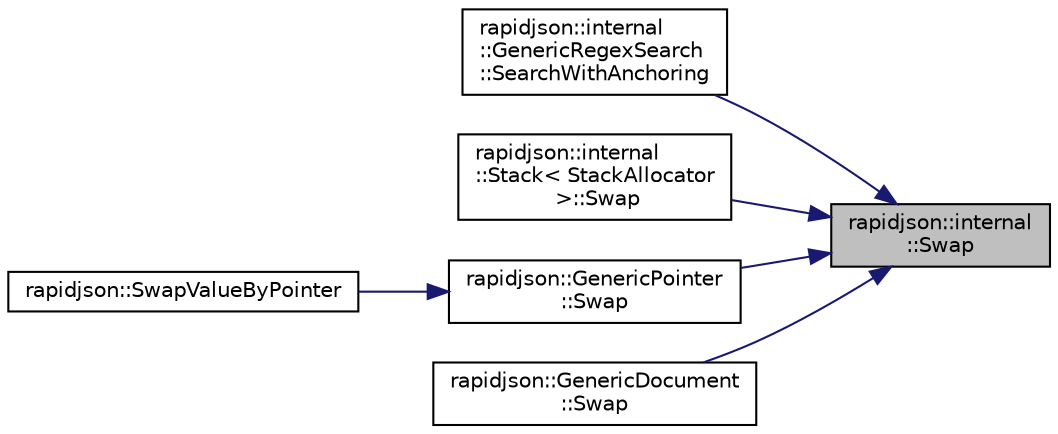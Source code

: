 digraph "rapidjson::internal::Swap"
{
 // INTERACTIVE_SVG=YES
 // LATEX_PDF_SIZE
  edge [fontname="Helvetica",fontsize="10",labelfontname="Helvetica",labelfontsize="10"];
  node [fontname="Helvetica",fontsize="10",shape=record];
  rankdir="RL";
  Node197 [label="rapidjson::internal\l::Swap",height=0.2,width=0.4,color="black", fillcolor="grey75", style="filled", fontcolor="black",tooltip="Custom swap() to avoid dependency on C++ <algorithm> header."];
  Node197 -> Node198 [dir="back",color="midnightblue",fontsize="10",style="solid",fontname="Helvetica"];
  Node198 [label="rapidjson::internal\l::GenericRegexSearch\l::SearchWithAnchoring",height=0.2,width=0.4,color="black", fillcolor="white", style="filled",URL="$classrapidjson_1_1internal_1_1_generic_regex_search.html#a29e3ab6d7d2666a7d30a9326a992e3ea",tooltip=" "];
  Node197 -> Node199 [dir="back",color="midnightblue",fontsize="10",style="solid",fontname="Helvetica"];
  Node199 [label="rapidjson::internal\l::Stack\< StackAllocator\l \>::Swap",height=0.2,width=0.4,color="black", fillcolor="white", style="filled",URL="$classrapidjson_1_1internal_1_1_stack.html#ae45ca5eb4e96402169dcd0bd1bd011bf",tooltip=" "];
  Node197 -> Node200 [dir="back",color="midnightblue",fontsize="10",style="solid",fontname="Helvetica"];
  Node200 [label="rapidjson::GenericPointer\l::Swap",height=0.2,width=0.4,color="black", fillcolor="white", style="filled",URL="$classrapidjson_1_1_generic_pointer.html#a91762c063f390c1463eb772dfd1b822b",tooltip="Swap the content of this pointer with an other."];
  Node200 -> Node201 [dir="back",color="midnightblue",fontsize="10",style="solid",fontname="Helvetica"];
  Node201 [label="rapidjson::SwapValueByPointer",height=0.2,width=0.4,color="black", fillcolor="white", style="filled",URL="$namespacerapidjson.html#a54ef9e175c0a22c8dc894dd001063b43",tooltip=" "];
  Node197 -> Node202 [dir="back",color="midnightblue",fontsize="10",style="solid",fontname="Helvetica"];
  Node202 [label="rapidjson::GenericDocument\l::Swap",height=0.2,width=0.4,color="black", fillcolor="white", style="filled",URL="$classrapidjson_1_1_generic_document.html#abf1cbab989b856f9d260787b2575750b",tooltip="Exchange the contents of this document with those of another."];
}
